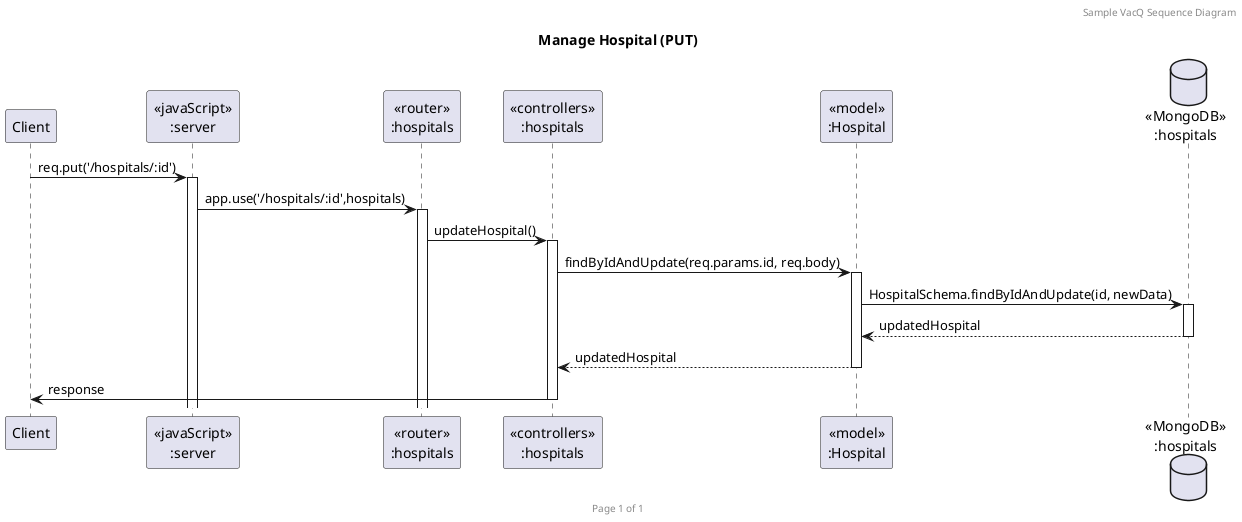 @startuml Manage Hospital (PUT)

header Sample VacQ Sequence Diagram
footer Page %page% of %lastpage%
title "Manage Hospital (PUT)"

participant "Client" as client
participant "<<javaScript>>\n:server" as server
participant "<<router>>\n:hospitals" as routerHospitals
participant "<<controllers>>\n:hospitals" as controllersHospitals
participant "<<model>>\n:Hospital" as modelHospital
database "<<MongoDB>>\n:hospitals" as HospitalsDatabase

client->server ++:req.put('/hospitals/:id')
server->routerHospitals ++:app.use('/hospitals/:id',hospitals)
routerHospitals -> controllersHospitals ++:updateHospital()
controllersHospitals->modelHospital ++:findByIdAndUpdate(req.params.id, req.body)
modelHospital ->HospitalsDatabase ++: HospitalSchema.findByIdAndUpdate(id, newData)
HospitalsDatabase --> modelHospital --: updatedHospital
controllersHospitals <-- modelHospital --:updatedHospital
controllersHospitals->client --:response

@enduml
